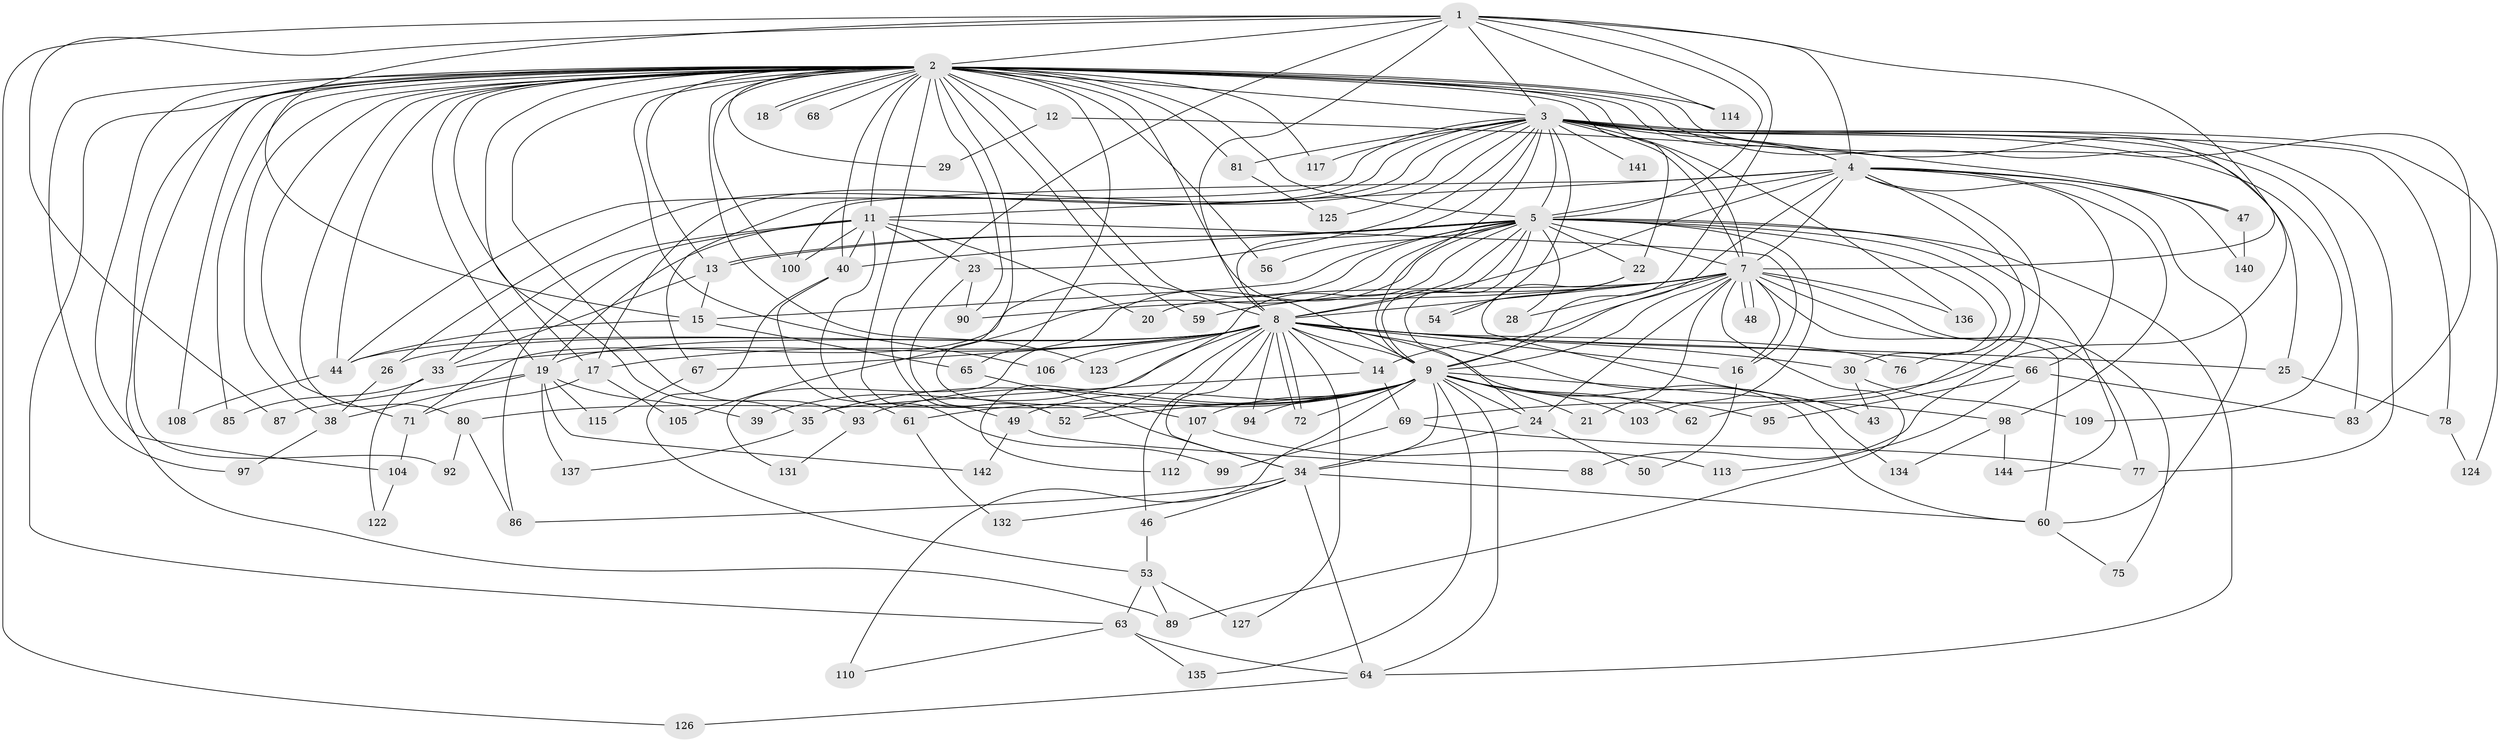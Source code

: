 // Generated by graph-tools (version 1.1) at 2025/23/03/03/25 07:23:39]
// undirected, 107 vertices, 251 edges
graph export_dot {
graph [start="1"]
  node [color=gray90,style=filled];
  1;
  2 [super="+6"];
  3 [super="+58"];
  4 [super="+82"];
  5 [super="+57"];
  7 [super="+118"];
  8 [super="+45"];
  9 [super="+10"];
  11 [super="+55"];
  12;
  13 [super="+31"];
  14;
  15 [super="+32"];
  16 [super="+37"];
  17 [super="+73"];
  18;
  19 [super="+27"];
  20;
  21;
  22;
  23 [super="+84"];
  24 [super="+129"];
  25 [super="+41"];
  26;
  28;
  29;
  30;
  33;
  34 [super="+42"];
  35 [super="+36"];
  38 [super="+128"];
  39;
  40 [super="+96"];
  43;
  44 [super="+133"];
  46;
  47;
  48;
  49 [super="+51"];
  50;
  52 [super="+70"];
  53 [super="+121"];
  54;
  56;
  59;
  60;
  61;
  62;
  63 [super="+74"];
  64 [super="+111"];
  65;
  66;
  67 [super="+79"];
  68;
  69 [super="+143"];
  71 [super="+120"];
  72 [super="+139"];
  75;
  76;
  77;
  78;
  80 [super="+138"];
  81;
  83 [super="+102"];
  85 [super="+91"];
  86;
  87;
  88;
  89;
  90 [super="+119"];
  92;
  93;
  94 [super="+130"];
  95;
  97;
  98 [super="+116"];
  99;
  100 [super="+101"];
  103;
  104;
  105;
  106;
  107;
  108;
  109;
  110;
  112;
  113;
  114;
  115;
  117;
  122;
  123;
  124;
  125;
  126;
  127;
  131;
  132;
  134;
  135;
  136;
  137;
  140;
  141;
  142;
  144;
  1 -- 2 [weight=2];
  1 -- 3;
  1 -- 4;
  1 -- 5;
  1 -- 7;
  1 -- 8;
  1 -- 9 [weight=2];
  1 -- 52;
  1 -- 87;
  1 -- 114;
  1 -- 126;
  1 -- 15;
  2 -- 3 [weight=2];
  2 -- 4 [weight=2];
  2 -- 5 [weight=2];
  2 -- 7 [weight=2];
  2 -- 8 [weight=2];
  2 -- 9 [weight=4];
  2 -- 12 [weight=2];
  2 -- 18;
  2 -- 18;
  2 -- 29;
  2 -- 34;
  2 -- 44;
  2 -- 49 [weight=2];
  2 -- 56;
  2 -- 63;
  2 -- 65;
  2 -- 69;
  2 -- 80;
  2 -- 81;
  2 -- 85 [weight=2];
  2 -- 93;
  2 -- 97;
  2 -- 100;
  2 -- 106;
  2 -- 123;
  2 -- 13;
  2 -- 90;
  2 -- 68;
  2 -- 11;
  2 -- 22;
  2 -- 89;
  2 -- 92;
  2 -- 40;
  2 -- 104;
  2 -- 108;
  2 -- 114;
  2 -- 117;
  2 -- 59;
  2 -- 83;
  2 -- 38;
  2 -- 17;
  2 -- 19;
  2 -- 71;
  2 -- 35;
  3 -- 4;
  3 -- 5;
  3 -- 7;
  3 -- 8;
  3 -- 9 [weight=2];
  3 -- 17;
  3 -- 23;
  3 -- 26;
  3 -- 47;
  3 -- 54;
  3 -- 67;
  3 -- 77;
  3 -- 78;
  3 -- 81;
  3 -- 83;
  3 -- 109;
  3 -- 117;
  3 -- 124;
  3 -- 125;
  3 -- 136;
  3 -- 141 [weight=2];
  3 -- 44;
  4 -- 5;
  4 -- 7;
  4 -- 8;
  4 -- 9 [weight=2];
  4 -- 11;
  4 -- 47;
  4 -- 62;
  4 -- 66;
  4 -- 88;
  4 -- 98;
  4 -- 100;
  4 -- 140;
  4 -- 60;
  5 -- 7;
  5 -- 8;
  5 -- 9 [weight=3];
  5 -- 13;
  5 -- 13;
  5 -- 15;
  5 -- 22;
  5 -- 28;
  5 -- 30;
  5 -- 40;
  5 -- 56;
  5 -- 71;
  5 -- 76;
  5 -- 103;
  5 -- 105;
  5 -- 112;
  5 -- 131;
  5 -- 24;
  5 -- 64;
  5 -- 144;
  7 -- 8;
  7 -- 9 [weight=2];
  7 -- 14;
  7 -- 16;
  7 -- 20;
  7 -- 21;
  7 -- 24;
  7 -- 28;
  7 -- 48;
  7 -- 48;
  7 -- 59;
  7 -- 75;
  7 -- 77;
  7 -- 89;
  7 -- 90;
  7 -- 136;
  7 -- 60;
  8 -- 9 [weight=2];
  8 -- 14;
  8 -- 16;
  8 -- 17;
  8 -- 19;
  8 -- 25 [weight=2];
  8 -- 26;
  8 -- 30;
  8 -- 33;
  8 -- 39;
  8 -- 44;
  8 -- 52;
  8 -- 60;
  8 -- 66;
  8 -- 67 [weight=2];
  8 -- 72;
  8 -- 72;
  8 -- 76;
  8 -- 94;
  8 -- 123;
  8 -- 127;
  8 -- 134;
  8 -- 46;
  8 -- 34;
  8 -- 106;
  9 -- 21;
  9 -- 24;
  9 -- 34;
  9 -- 61;
  9 -- 64;
  9 -- 80;
  9 -- 93;
  9 -- 95;
  9 -- 135;
  9 -- 98 [weight=2];
  9 -- 35;
  9 -- 103;
  9 -- 107;
  9 -- 110;
  9 -- 49;
  9 -- 62;
  9 -- 94 [weight=2];
  9 -- 72;
  9 -- 52;
  11 -- 19;
  11 -- 20;
  11 -- 23;
  11 -- 86;
  11 -- 99;
  11 -- 40;
  11 -- 16;
  11 -- 33;
  11 -- 100;
  12 -- 25;
  12 -- 29;
  13 -- 15;
  13 -- 33;
  14 -- 35;
  14 -- 69;
  15 -- 65;
  15 -- 44;
  16 -- 50;
  17 -- 71;
  17 -- 105;
  19 -- 39;
  19 -- 115;
  19 -- 137;
  19 -- 142;
  19 -- 38;
  19 -- 87;
  22 -- 43;
  22 -- 54;
  23 -- 90;
  23 -- 52;
  24 -- 50;
  24 -- 34;
  25 -- 78;
  26 -- 38;
  30 -- 43;
  30 -- 109;
  33 -- 85;
  33 -- 122;
  34 -- 46;
  34 -- 64;
  34 -- 132;
  34 -- 86;
  34 -- 60;
  35 -- 137;
  38 -- 97;
  40 -- 53;
  40 -- 61;
  44 -- 108;
  46 -- 53;
  47 -- 140;
  49 -- 88;
  49 -- 142;
  53 -- 63;
  53 -- 127;
  53 -- 89;
  60 -- 75;
  61 -- 132;
  63 -- 64;
  63 -- 135;
  63 -- 110;
  64 -- 126;
  65 -- 107;
  66 -- 83;
  66 -- 95;
  66 -- 113;
  67 -- 115;
  69 -- 99;
  69 -- 77;
  71 -- 104;
  78 -- 124;
  80 -- 92;
  80 -- 86;
  81 -- 125;
  93 -- 131;
  98 -- 144;
  98 -- 134;
  104 -- 122;
  107 -- 112;
  107 -- 113;
}
